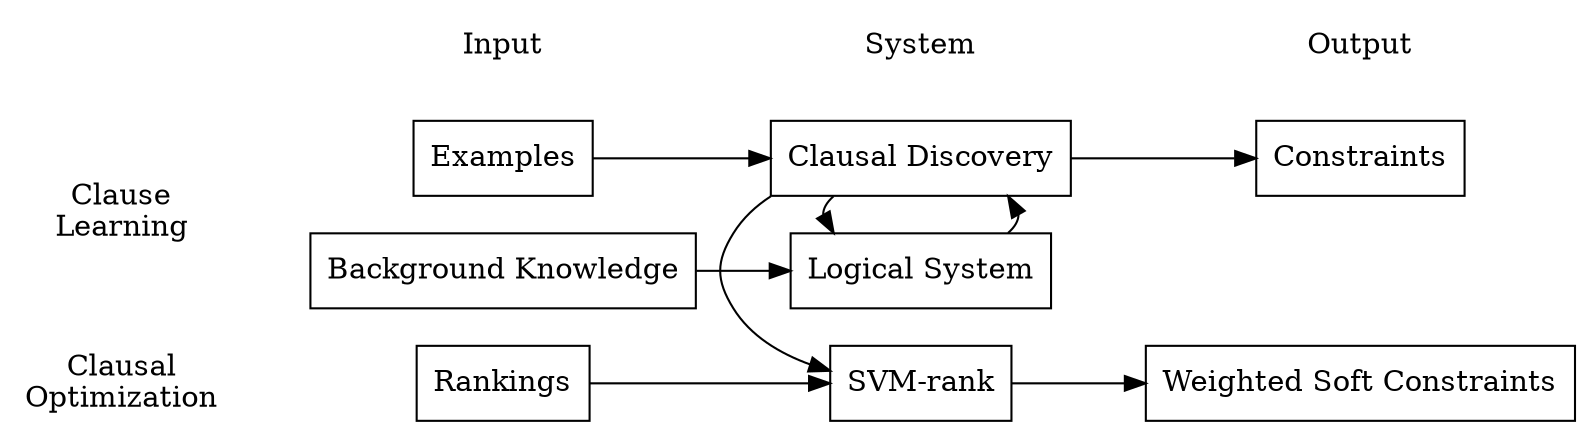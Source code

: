 digraph workflow {

	bg [label="Background Knowledge", shape="box"]
	ls [label="Logical System", shape="box"]

	ex [label="Examples", shape="box"]
	cd [label="Clausal Discovery", shape="box"]
	hc [label="Constraints", shape="box"]

	pr [label="Rankings", shape="box"]
	sr [label="SVM-rank", shape="box"]
	sc [label="Weighted Soft Constraints", shape="box"]

	input [label="Input", shape="plaintext"]
	system [label="System", shape="plaintext", sides="B"]
	output [label="Output", shape="plaintext", sides="B"]

	cl [label="Clause\nLearning", shape="plaintext"]
	co [label="Clausal\nOptimization", shape="plaintext"]

	cl -> ex [style=invis]
	cl -> bg [style=invis]
	co -> pr [style=invis]

	bg -> ls
	cd -> hc
	ex -> cd
	pr -> sr
	ls -> cd
	cd -> ls
	cd -> sr
	sr -> sc

	rankdir="LR"
	{rank=same cl co}
	{rank=same bg ex pr input}
	{rank=same ls cd sr system} 
	{rank=same hc sc output}
}